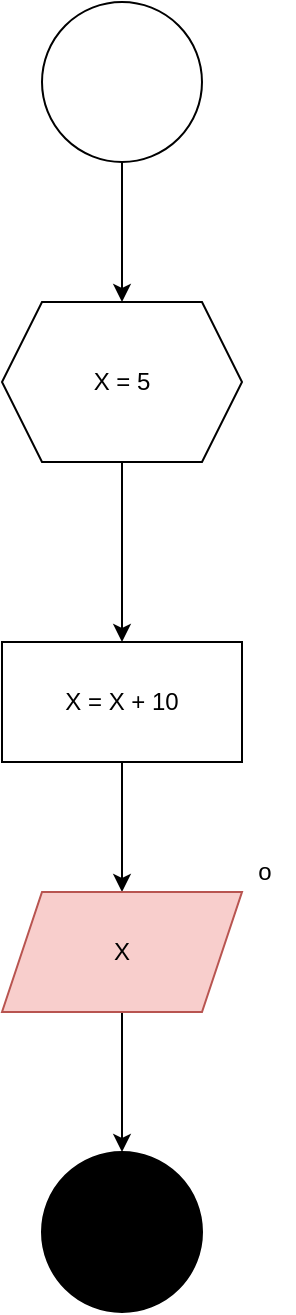 <mxfile version="26.0.6">
  <diagram name="Pagina-1" id="lIhmmz65j7t1qKId86zh">
    <mxGraphModel grid="1" page="1" gridSize="10" guides="1" tooltips="1" connect="1" arrows="1" fold="1" pageScale="1" pageWidth="827" pageHeight="1169" math="0" shadow="0">
      <root>
        <mxCell id="0" />
        <mxCell id="1" parent="0" />
        <mxCell id="diy0ZKSvhuuQfwbQLDUv-3" style="edgeStyle=orthogonalEdgeStyle;rounded=0;orthogonalLoop=1;jettySize=auto;html=1;entryX=0.5;entryY=0;entryDx=0;entryDy=0;" edge="1" parent="1" source="diy0ZKSvhuuQfwbQLDUv-1" target="diy0ZKSvhuuQfwbQLDUv-2">
          <mxGeometry relative="1" as="geometry" />
        </mxCell>
        <mxCell id="diy0ZKSvhuuQfwbQLDUv-1" value="" style="ellipse;whiteSpace=wrap;html=1;aspect=fixed;" vertex="1" parent="1">
          <mxGeometry x="374" y="110" width="80" height="80" as="geometry" />
        </mxCell>
        <mxCell id="diy0ZKSvhuuQfwbQLDUv-5" style="edgeStyle=orthogonalEdgeStyle;rounded=0;orthogonalLoop=1;jettySize=auto;html=1;entryX=0.5;entryY=0;entryDx=0;entryDy=0;" edge="1" parent="1" source="diy0ZKSvhuuQfwbQLDUv-2" target="diy0ZKSvhuuQfwbQLDUv-4">
          <mxGeometry relative="1" as="geometry" />
        </mxCell>
        <mxCell id="diy0ZKSvhuuQfwbQLDUv-2" value="X = 5" style="shape=hexagon;perimeter=hexagonPerimeter2;whiteSpace=wrap;html=1;fixedSize=1;" vertex="1" parent="1">
          <mxGeometry x="354" y="260" width="120" height="80" as="geometry" />
        </mxCell>
        <mxCell id="diy0ZKSvhuuQfwbQLDUv-14" value="" style="edgeStyle=orthogonalEdgeStyle;rounded=0;orthogonalLoop=1;jettySize=auto;html=1;" edge="1" parent="1" source="diy0ZKSvhuuQfwbQLDUv-4" target="diy0ZKSvhuuQfwbQLDUv-7">
          <mxGeometry relative="1" as="geometry" />
        </mxCell>
        <mxCell id="diy0ZKSvhuuQfwbQLDUv-4" value="X = X + 10" style="rounded=0;whiteSpace=wrap;html=1;" vertex="1" parent="1">
          <mxGeometry x="354" y="430" width="120" height="60" as="geometry" />
        </mxCell>
        <mxCell id="diy0ZKSvhuuQfwbQLDUv-16" value="" style="edgeStyle=orthogonalEdgeStyle;rounded=0;orthogonalLoop=1;jettySize=auto;html=1;" edge="1" parent="1" source="diy0ZKSvhuuQfwbQLDUv-7" target="diy0ZKSvhuuQfwbQLDUv-15">
          <mxGeometry relative="1" as="geometry" />
        </mxCell>
        <mxCell id="diy0ZKSvhuuQfwbQLDUv-7" value="X" style="shape=parallelogram;perimeter=parallelogramPerimeter;whiteSpace=wrap;html=1;fixedSize=1;fillColor=#f8cecc;strokeColor=#b85450;" vertex="1" parent="1">
          <mxGeometry x="354" y="555" width="120" height="60" as="geometry" />
        </mxCell>
        <mxCell id="diy0ZKSvhuuQfwbQLDUv-10" value="o" style="text;html=1;align=center;verticalAlign=middle;resizable=0;points=[];autosize=1;strokeColor=none;fillColor=none;" vertex="1" parent="1">
          <mxGeometry x="470" y="530" width="30" height="30" as="geometry" />
        </mxCell>
        <mxCell id="diy0ZKSvhuuQfwbQLDUv-15" value="" style="ellipse;whiteSpace=wrap;html=1;fillColor=#000000;" vertex="1" parent="1">
          <mxGeometry x="374" y="685" width="80" height="80" as="geometry" />
        </mxCell>
      </root>
    </mxGraphModel>
  </diagram>
</mxfile>

